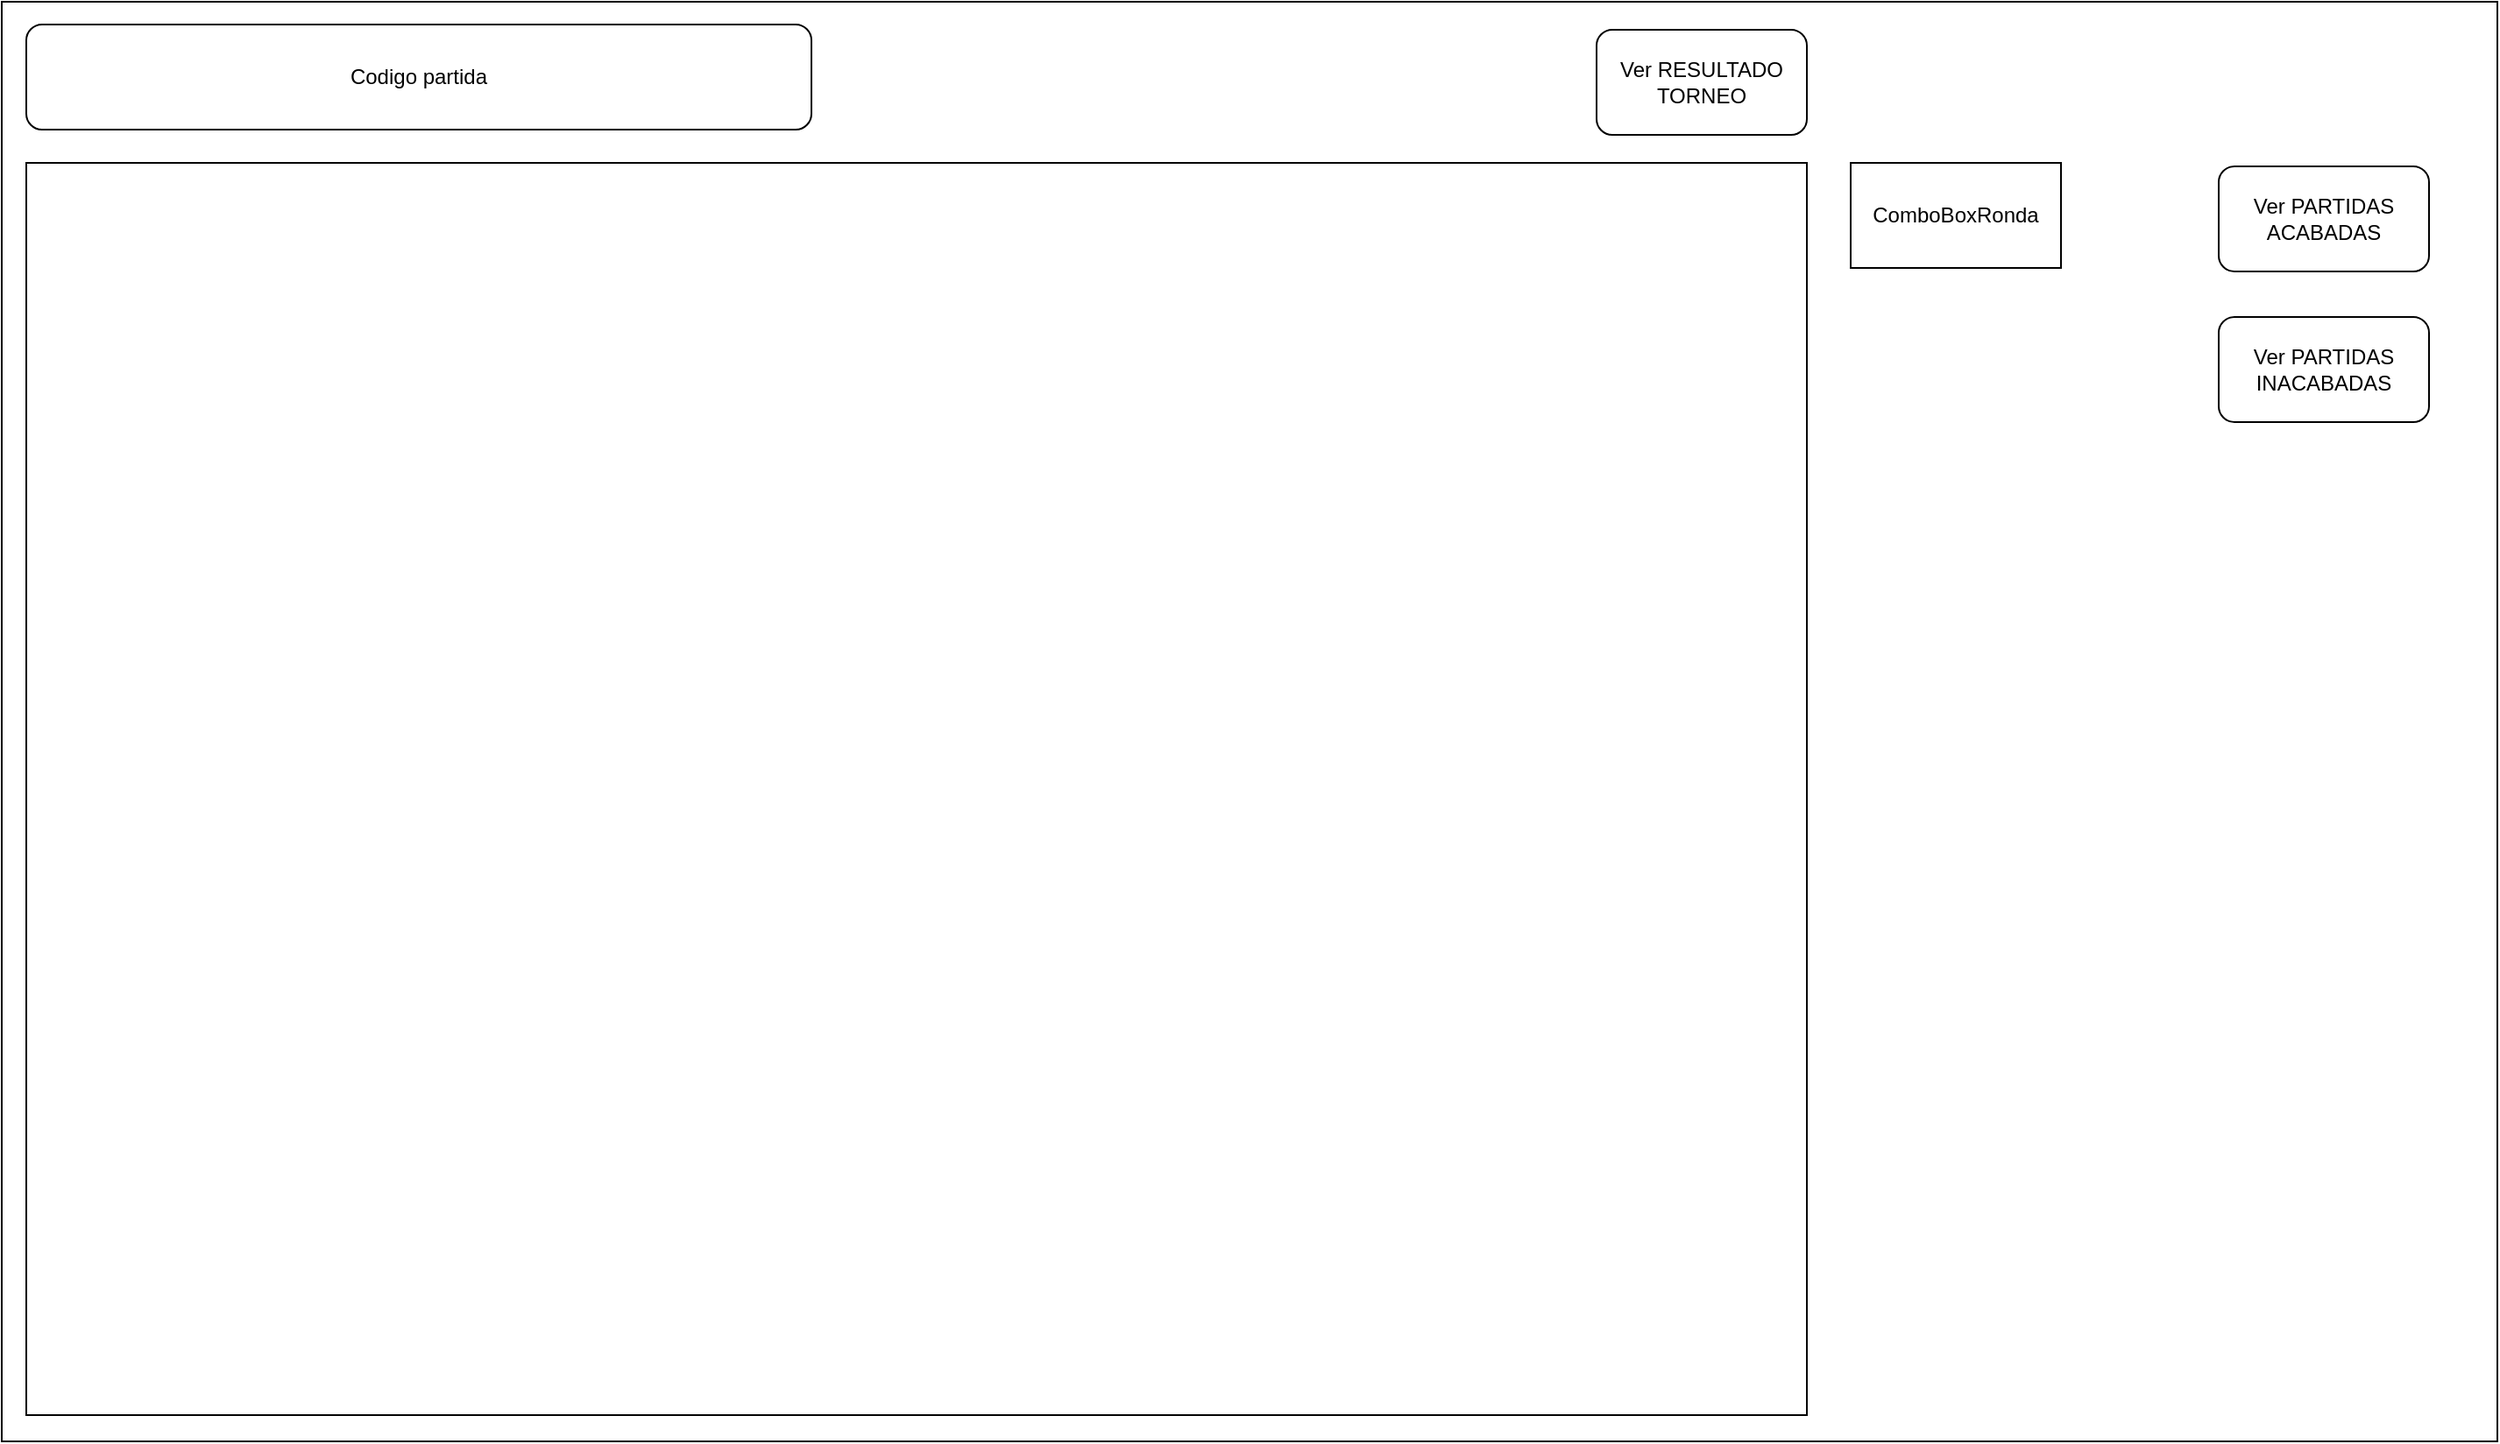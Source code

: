 <mxfile version="26.0.9">
  <diagram name="Página-1" id="MzhOIyTQMM09GBE4kWv-">
    <mxGraphModel dx="1834" dy="1236" grid="0" gridSize="10" guides="1" tooltips="1" connect="1" arrows="1" fold="1" page="0" pageScale="1" pageWidth="827" pageHeight="1169" math="0" shadow="0">
      <root>
        <mxCell id="0" />
        <mxCell id="1" parent="0" />
        <mxCell id="fP5sAmSkLrKOwZIjRT7V-2" value="" style="rounded=0;whiteSpace=wrap;html=1;" vertex="1" parent="1">
          <mxGeometry x="-385" y="-3" width="1424" height="822" as="geometry" />
        </mxCell>
        <mxCell id="fP5sAmSkLrKOwZIjRT7V-3" value="" style="rounded=0;whiteSpace=wrap;html=1;glass=0;" vertex="1" parent="1">
          <mxGeometry x="-371" y="89" width="1016" height="715" as="geometry" />
        </mxCell>
        <mxCell id="fP5sAmSkLrKOwZIjRT7V-5" value="ComboBoxRonda" style="rounded=0;whiteSpace=wrap;html=1;" vertex="1" parent="1">
          <mxGeometry x="670" y="89" width="120" height="60" as="geometry" />
        </mxCell>
        <mxCell id="fP5sAmSkLrKOwZIjRT7V-6" value="Codigo partida" style="rounded=1;whiteSpace=wrap;html=1;" vertex="1" parent="1">
          <mxGeometry x="-371" y="10" width="448" height="60" as="geometry" />
        </mxCell>
        <mxCell id="fP5sAmSkLrKOwZIjRT7V-7" value="Ver RESULTADO TORNEO" style="rounded=1;whiteSpace=wrap;html=1;" vertex="1" parent="1">
          <mxGeometry x="525" y="13" width="120" height="60" as="geometry" />
        </mxCell>
        <mxCell id="fP5sAmSkLrKOwZIjRT7V-8" value="Ver PARTIDAS ACABADAS" style="rounded=1;whiteSpace=wrap;html=1;" vertex="1" parent="1">
          <mxGeometry x="880" y="91" width="120" height="60" as="geometry" />
        </mxCell>
        <mxCell id="fP5sAmSkLrKOwZIjRT7V-9" value="Ver PARTIDAS INACABADAS" style="rounded=1;whiteSpace=wrap;html=1;" vertex="1" parent="1">
          <mxGeometry x="880" y="177" width="120" height="60" as="geometry" />
        </mxCell>
      </root>
    </mxGraphModel>
  </diagram>
</mxfile>
